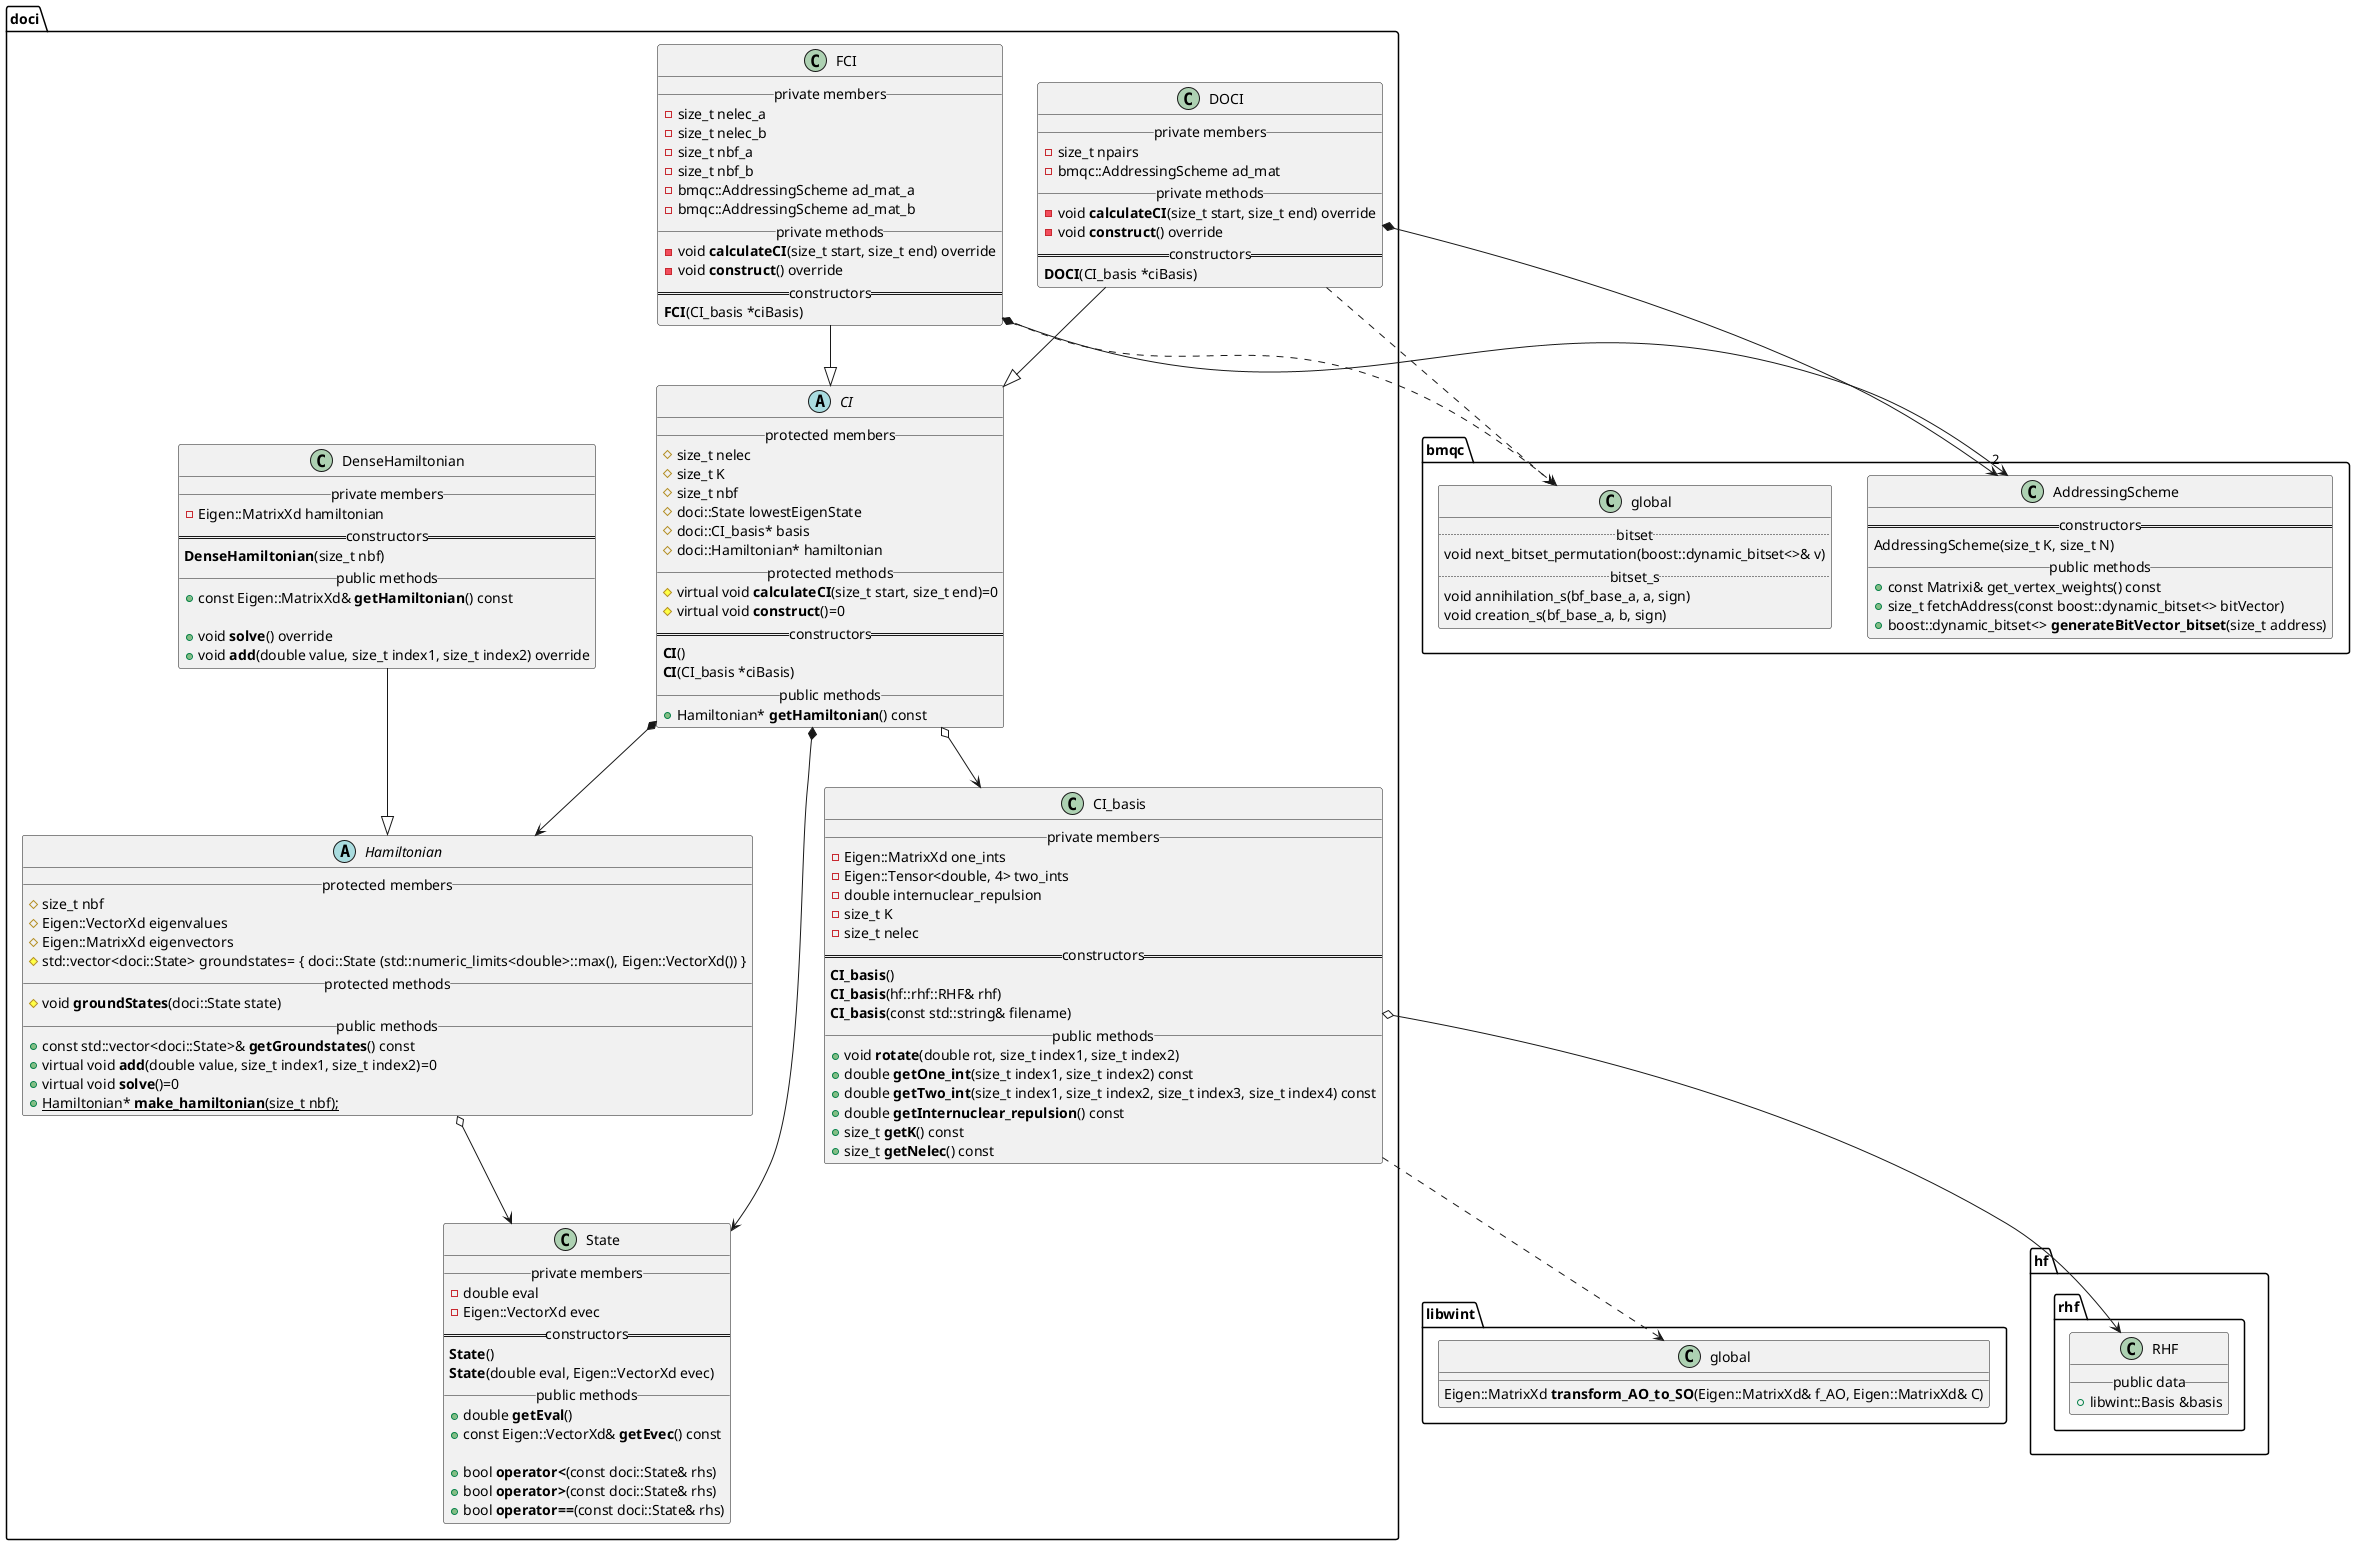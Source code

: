 @startuml

namespace doci {
    abstract class CI {
        __ protected members __
            # size_t nelec
            # size_t K
            # size_t nbf
            # doci::State lowestEigenState
            # doci::CI_basis* basis
            # doci::Hamiltonian* hamiltonian
        __ protected methods __
            # virtual void **calculateCI**(size_t start, size_t end)=0
	        # virtual void **construct**()=0
        == constructors ==
	        **CI**()
	        **CI**(CI_basis *ciBasis)
	    __ public methods __
	        + Hamiltonian* **getHamiltonian**() const
    }


    class DOCI {
        __ private members __
            - size_t npairs
            - bmqc::AddressingScheme ad_mat
        __ private methods __
            - void **calculateCI**(size_t start, size_t end) override
            - void **construct**() override
        == constructors ==
            **DOCI**(CI_basis *ciBasis)
    }


    class FCI {
        __ private members __
            - size_t nelec_a
            - size_t nelec_b
            - size_t nbf_a
            - size_t nbf_b
            - bmqc::AddressingScheme ad_mat_a
            - bmqc::AddressingScheme ad_mat_b
        __ private methods __
            - void **calculateCI**(size_t start, size_t end) override
            - void **construct**() override
        == constructors ==
            **FCI**(CI_basis *ciBasis)
    }


    class State {
        __ private members __
            - double eval
            - Eigen::VectorXd evec
        == constructors ==
            **State**()
            **State**(double eval, Eigen::VectorXd evec)
        __ public methods __
            + double **getEval**()
            + const Eigen::VectorXd& **getEvec**() const

            + bool **operator<**(const doci::State& rhs)
            + bool **operator>**(const doci::State& rhs)
            + bool **operator==**(const doci::State& rhs)
    }


    class CI_basis {
        __ private members __
            - Eigen::MatrixXd one_ints
            - Eigen::Tensor<double, 4> two_ints
            - double internuclear_repulsion
            - size_t K
            - size_t nelec
        == constructors ==
            **CI_basis**()
            **CI_basis**(hf::rhf::RHF& rhf)
            **CI_basis**(const std::string& filename)
        __ public methods __
            + void **rotate**(double rot, size_t index1, size_t index2)
            + double **getOne_int**(size_t index1, size_t index2) const
            + double **getTwo_int**(size_t index1, size_t index2, size_t index3, size_t index4) const
            + double **getInternuclear_repulsion**() const
            + size_t **getK**() const
            + size_t **getNelec**() const
    }


    abstract class Hamiltonian {
        __ protected members __
            # size_t nbf
            # Eigen::VectorXd eigenvalues
            # Eigen::MatrixXd eigenvectors
            # std::vector<doci::State> groundstates= { doci::State (std::numeric_limits<double>::max(), Eigen::VectorXd()) }
        __ protected methods __
            # void **groundStates**(doci::State state)
        __ public methods __
            + const std::vector<doci::State>& **getGroundstates**() const
            + virtual void **add**(double value, size_t index1, size_t index2)=0
            + virtual void **solve**()=0
            + {static} Hamiltonian* **make_hamiltonian**(size_t nbf);
    }


    class DenseHamiltonian {
        __ private members __
            - Eigen::MatrixXd hamiltonian
        == constructors ==
            **DenseHamiltonian**(size_t nbf)
        __ public methods __
            + const Eigen::MatrixXd& **getHamiltonian**() const

            + void **solve**() override
            + void **add**(double value, size_t index1, size_t index2) override
    }
}


namespace bmqc {
    class AddressingScheme {
        == constructors ==
            AddressingScheme(size_t K, size_t N)
        __ public methods __
            + const Matrixi& get_vertex_weights() const
            + size_t fetchAddress(const boost::dynamic_bitset<> bitVector)
            + boost::dynamic_bitset<> **generateBitVector_bitset**(size_t address)
    }

    class global {
        .. bitset ..
            void next_bitset_permutation(boost::dynamic_bitset<>& v)
        .. bitset_s ..
            void annihilation_s(bf_base_a, a, sign)
            void creation_s(bf_base_a, b, sign)
    }


}

namespace libwint {
    class global {
        Eigen::MatrixXd **transform_AO_to_SO**(Eigen::MatrixXd& f_AO, Eigen::MatrixXd& C)
    }
}

namespace hf {
    namespace rhf {
        class RHF {
            __ public data __
                + libwint::Basis &basis
        }
    }
}


doci.CI_basis ..> libwint.global
doci.CI_basis o--> hf.rhf.RHF

doci.Hamiltonian o--> doci.State

doci.DenseHamiltonian --|> doci.Hamiltonian

doci.CI *--> doci.State
doci.CI o--> doci.CI_basis
doci.CI *--> doci.Hamiltonian

doci.DOCI --|> doci.CI
doci.DOCI *--> bmqc.AddressingScheme
doci.DOCI ..> bmqc.global

doci.FCI --|> doci.CI
doci.FCI ..> bmqc.global
doci.FCI *--> "2" bmqc.AddressingScheme

@enduml